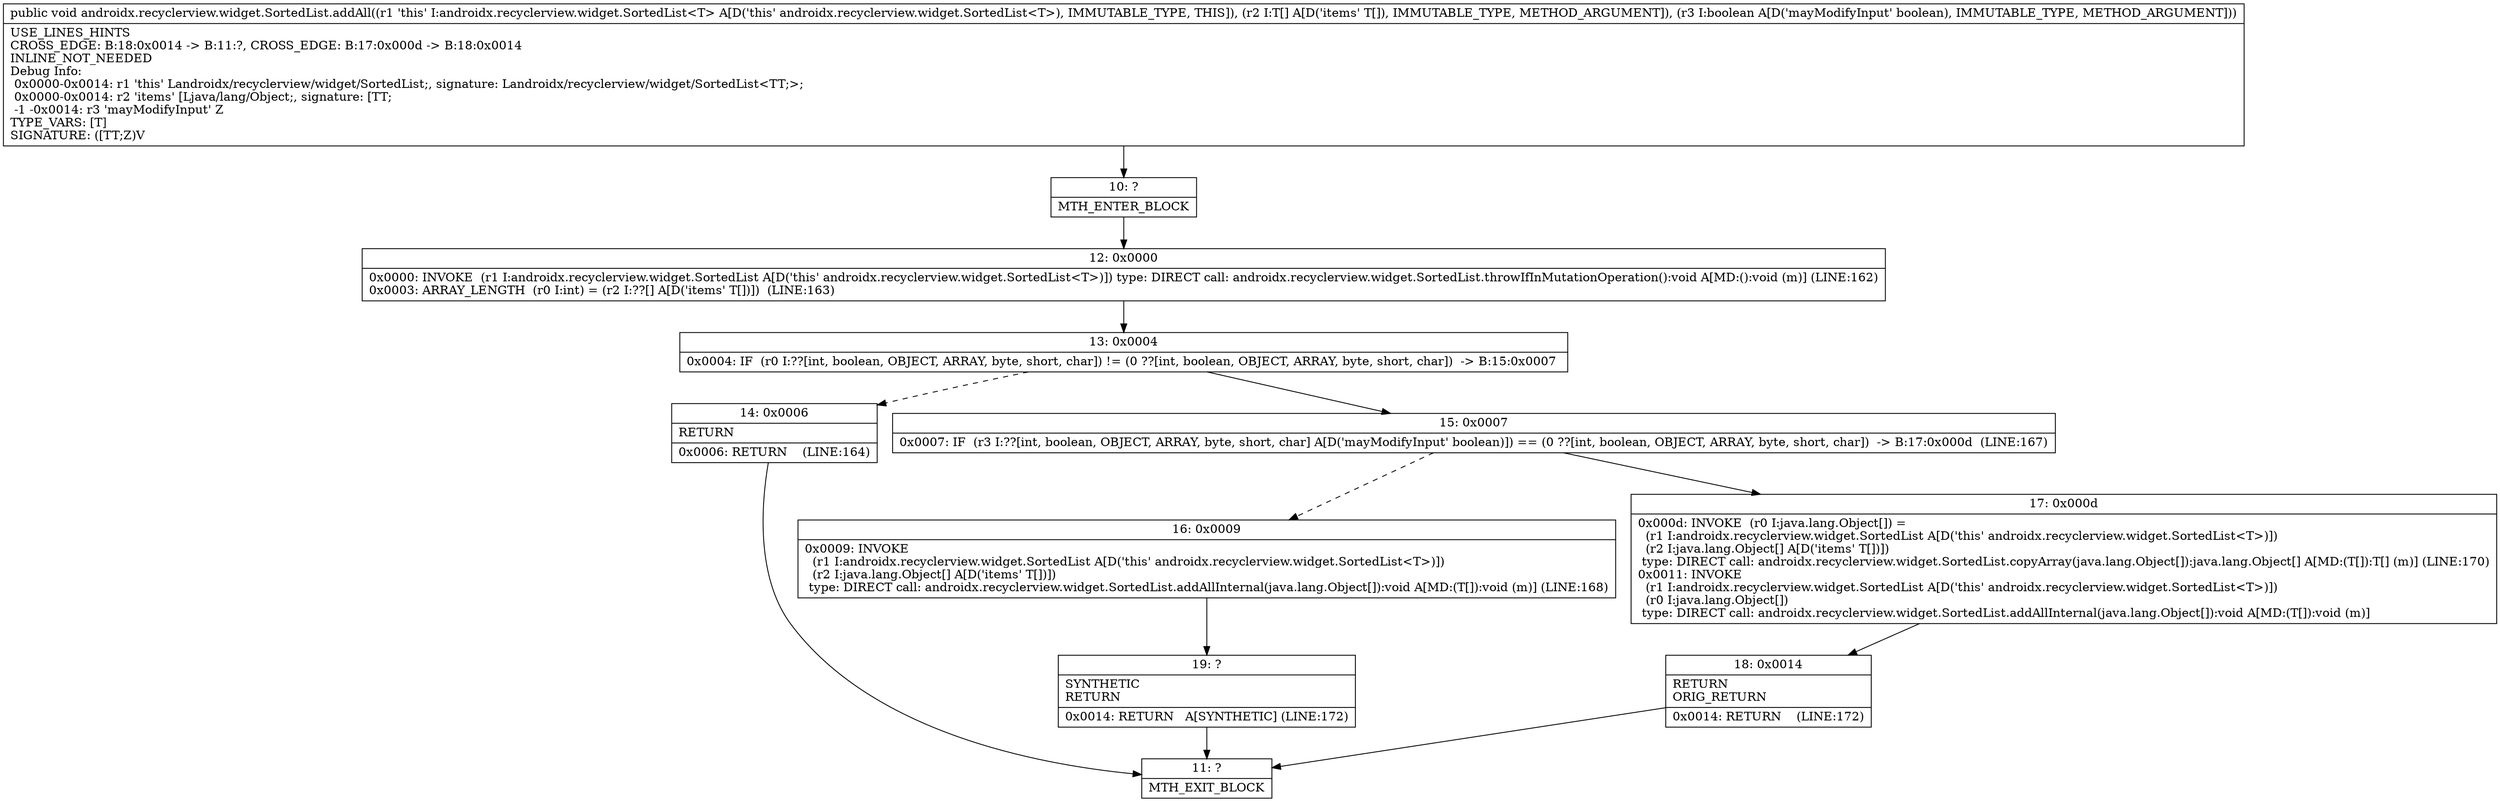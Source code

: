 digraph "CFG forandroidx.recyclerview.widget.SortedList.addAll([Ljava\/lang\/Object;Z)V" {
Node_10 [shape=record,label="{10\:\ ?|MTH_ENTER_BLOCK\l}"];
Node_12 [shape=record,label="{12\:\ 0x0000|0x0000: INVOKE  (r1 I:androidx.recyclerview.widget.SortedList A[D('this' androidx.recyclerview.widget.SortedList\<T\>)]) type: DIRECT call: androidx.recyclerview.widget.SortedList.throwIfInMutationOperation():void A[MD:():void (m)] (LINE:162)\l0x0003: ARRAY_LENGTH  (r0 I:int) = (r2 I:??[] A[D('items' T[])])  (LINE:163)\l}"];
Node_13 [shape=record,label="{13\:\ 0x0004|0x0004: IF  (r0 I:??[int, boolean, OBJECT, ARRAY, byte, short, char]) != (0 ??[int, boolean, OBJECT, ARRAY, byte, short, char])  \-\> B:15:0x0007 \l}"];
Node_14 [shape=record,label="{14\:\ 0x0006|RETURN\l|0x0006: RETURN    (LINE:164)\l}"];
Node_11 [shape=record,label="{11\:\ ?|MTH_EXIT_BLOCK\l}"];
Node_15 [shape=record,label="{15\:\ 0x0007|0x0007: IF  (r3 I:??[int, boolean, OBJECT, ARRAY, byte, short, char] A[D('mayModifyInput' boolean)]) == (0 ??[int, boolean, OBJECT, ARRAY, byte, short, char])  \-\> B:17:0x000d  (LINE:167)\l}"];
Node_16 [shape=record,label="{16\:\ 0x0009|0x0009: INVOKE  \l  (r1 I:androidx.recyclerview.widget.SortedList A[D('this' androidx.recyclerview.widget.SortedList\<T\>)])\l  (r2 I:java.lang.Object[] A[D('items' T[])])\l type: DIRECT call: androidx.recyclerview.widget.SortedList.addAllInternal(java.lang.Object[]):void A[MD:(T[]):void (m)] (LINE:168)\l}"];
Node_19 [shape=record,label="{19\:\ ?|SYNTHETIC\lRETURN\l|0x0014: RETURN   A[SYNTHETIC] (LINE:172)\l}"];
Node_17 [shape=record,label="{17\:\ 0x000d|0x000d: INVOKE  (r0 I:java.lang.Object[]) = \l  (r1 I:androidx.recyclerview.widget.SortedList A[D('this' androidx.recyclerview.widget.SortedList\<T\>)])\l  (r2 I:java.lang.Object[] A[D('items' T[])])\l type: DIRECT call: androidx.recyclerview.widget.SortedList.copyArray(java.lang.Object[]):java.lang.Object[] A[MD:(T[]):T[] (m)] (LINE:170)\l0x0011: INVOKE  \l  (r1 I:androidx.recyclerview.widget.SortedList A[D('this' androidx.recyclerview.widget.SortedList\<T\>)])\l  (r0 I:java.lang.Object[])\l type: DIRECT call: androidx.recyclerview.widget.SortedList.addAllInternal(java.lang.Object[]):void A[MD:(T[]):void (m)]\l}"];
Node_18 [shape=record,label="{18\:\ 0x0014|RETURN\lORIG_RETURN\l|0x0014: RETURN    (LINE:172)\l}"];
MethodNode[shape=record,label="{public void androidx.recyclerview.widget.SortedList.addAll((r1 'this' I:androidx.recyclerview.widget.SortedList\<T\> A[D('this' androidx.recyclerview.widget.SortedList\<T\>), IMMUTABLE_TYPE, THIS]), (r2 I:T[] A[D('items' T[]), IMMUTABLE_TYPE, METHOD_ARGUMENT]), (r3 I:boolean A[D('mayModifyInput' boolean), IMMUTABLE_TYPE, METHOD_ARGUMENT]))  | USE_LINES_HINTS\lCROSS_EDGE: B:18:0x0014 \-\> B:11:?, CROSS_EDGE: B:17:0x000d \-\> B:18:0x0014\lINLINE_NOT_NEEDED\lDebug Info:\l  0x0000\-0x0014: r1 'this' Landroidx\/recyclerview\/widget\/SortedList;, signature: Landroidx\/recyclerview\/widget\/SortedList\<TT;\>;\l  0x0000\-0x0014: r2 'items' [Ljava\/lang\/Object;, signature: [TT;\l  \-1 \-0x0014: r3 'mayModifyInput' Z\lTYPE_VARS: [T]\lSIGNATURE: ([TT;Z)V\l}"];
MethodNode -> Node_10;Node_10 -> Node_12;
Node_12 -> Node_13;
Node_13 -> Node_14[style=dashed];
Node_13 -> Node_15;
Node_14 -> Node_11;
Node_15 -> Node_16[style=dashed];
Node_15 -> Node_17;
Node_16 -> Node_19;
Node_19 -> Node_11;
Node_17 -> Node_18;
Node_18 -> Node_11;
}

